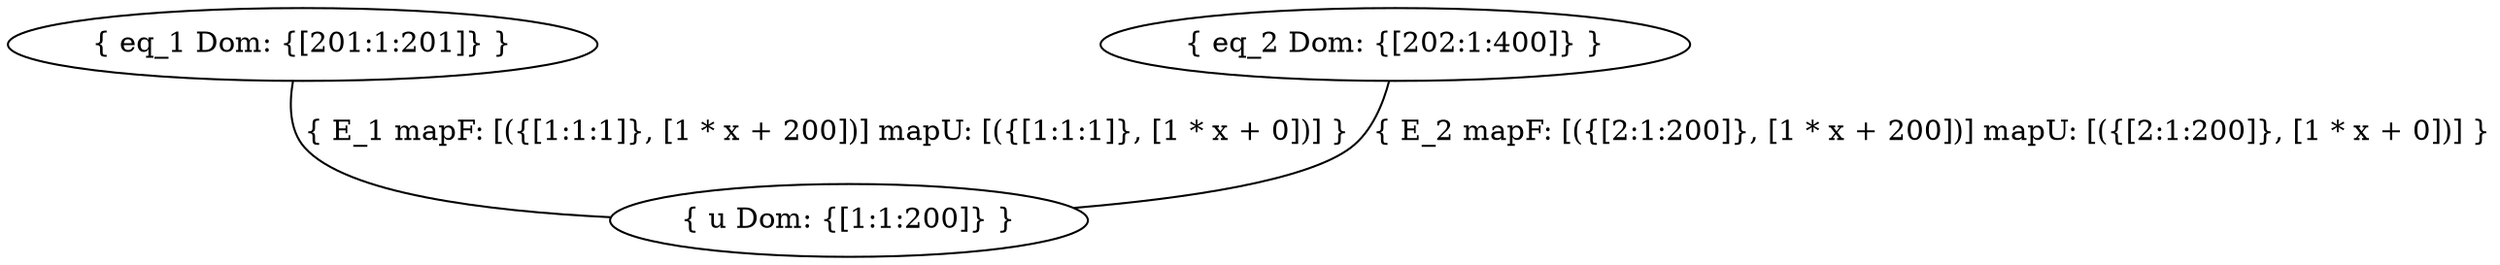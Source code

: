 digraph G{
    ratio="fill"
    node[shape="ellipse"]
    u [label="{ u Dom: {[1:1:200]} }"]
    eq_1 [label="{ eq_1 Dom: {[201:1:201]} }"]
    eq_2 [label="{ eq_2 Dom: {[202:1:400]} }"]
    
eq_1 -> u [label="{ E_1 mapF: [({[1:1:1]}, [1 * x + 200])] mapU: [({[1:1:1]}, [1 * x + 0])] }", arrowhead="none"]
    eq_2 -> u [label="{ E_2 mapF: [({[2:1:200]}, [1 * x + 200])] mapU: [({[2:1:200]}, [1 * x + 0])] }", arrowhead="none"]
    
}
